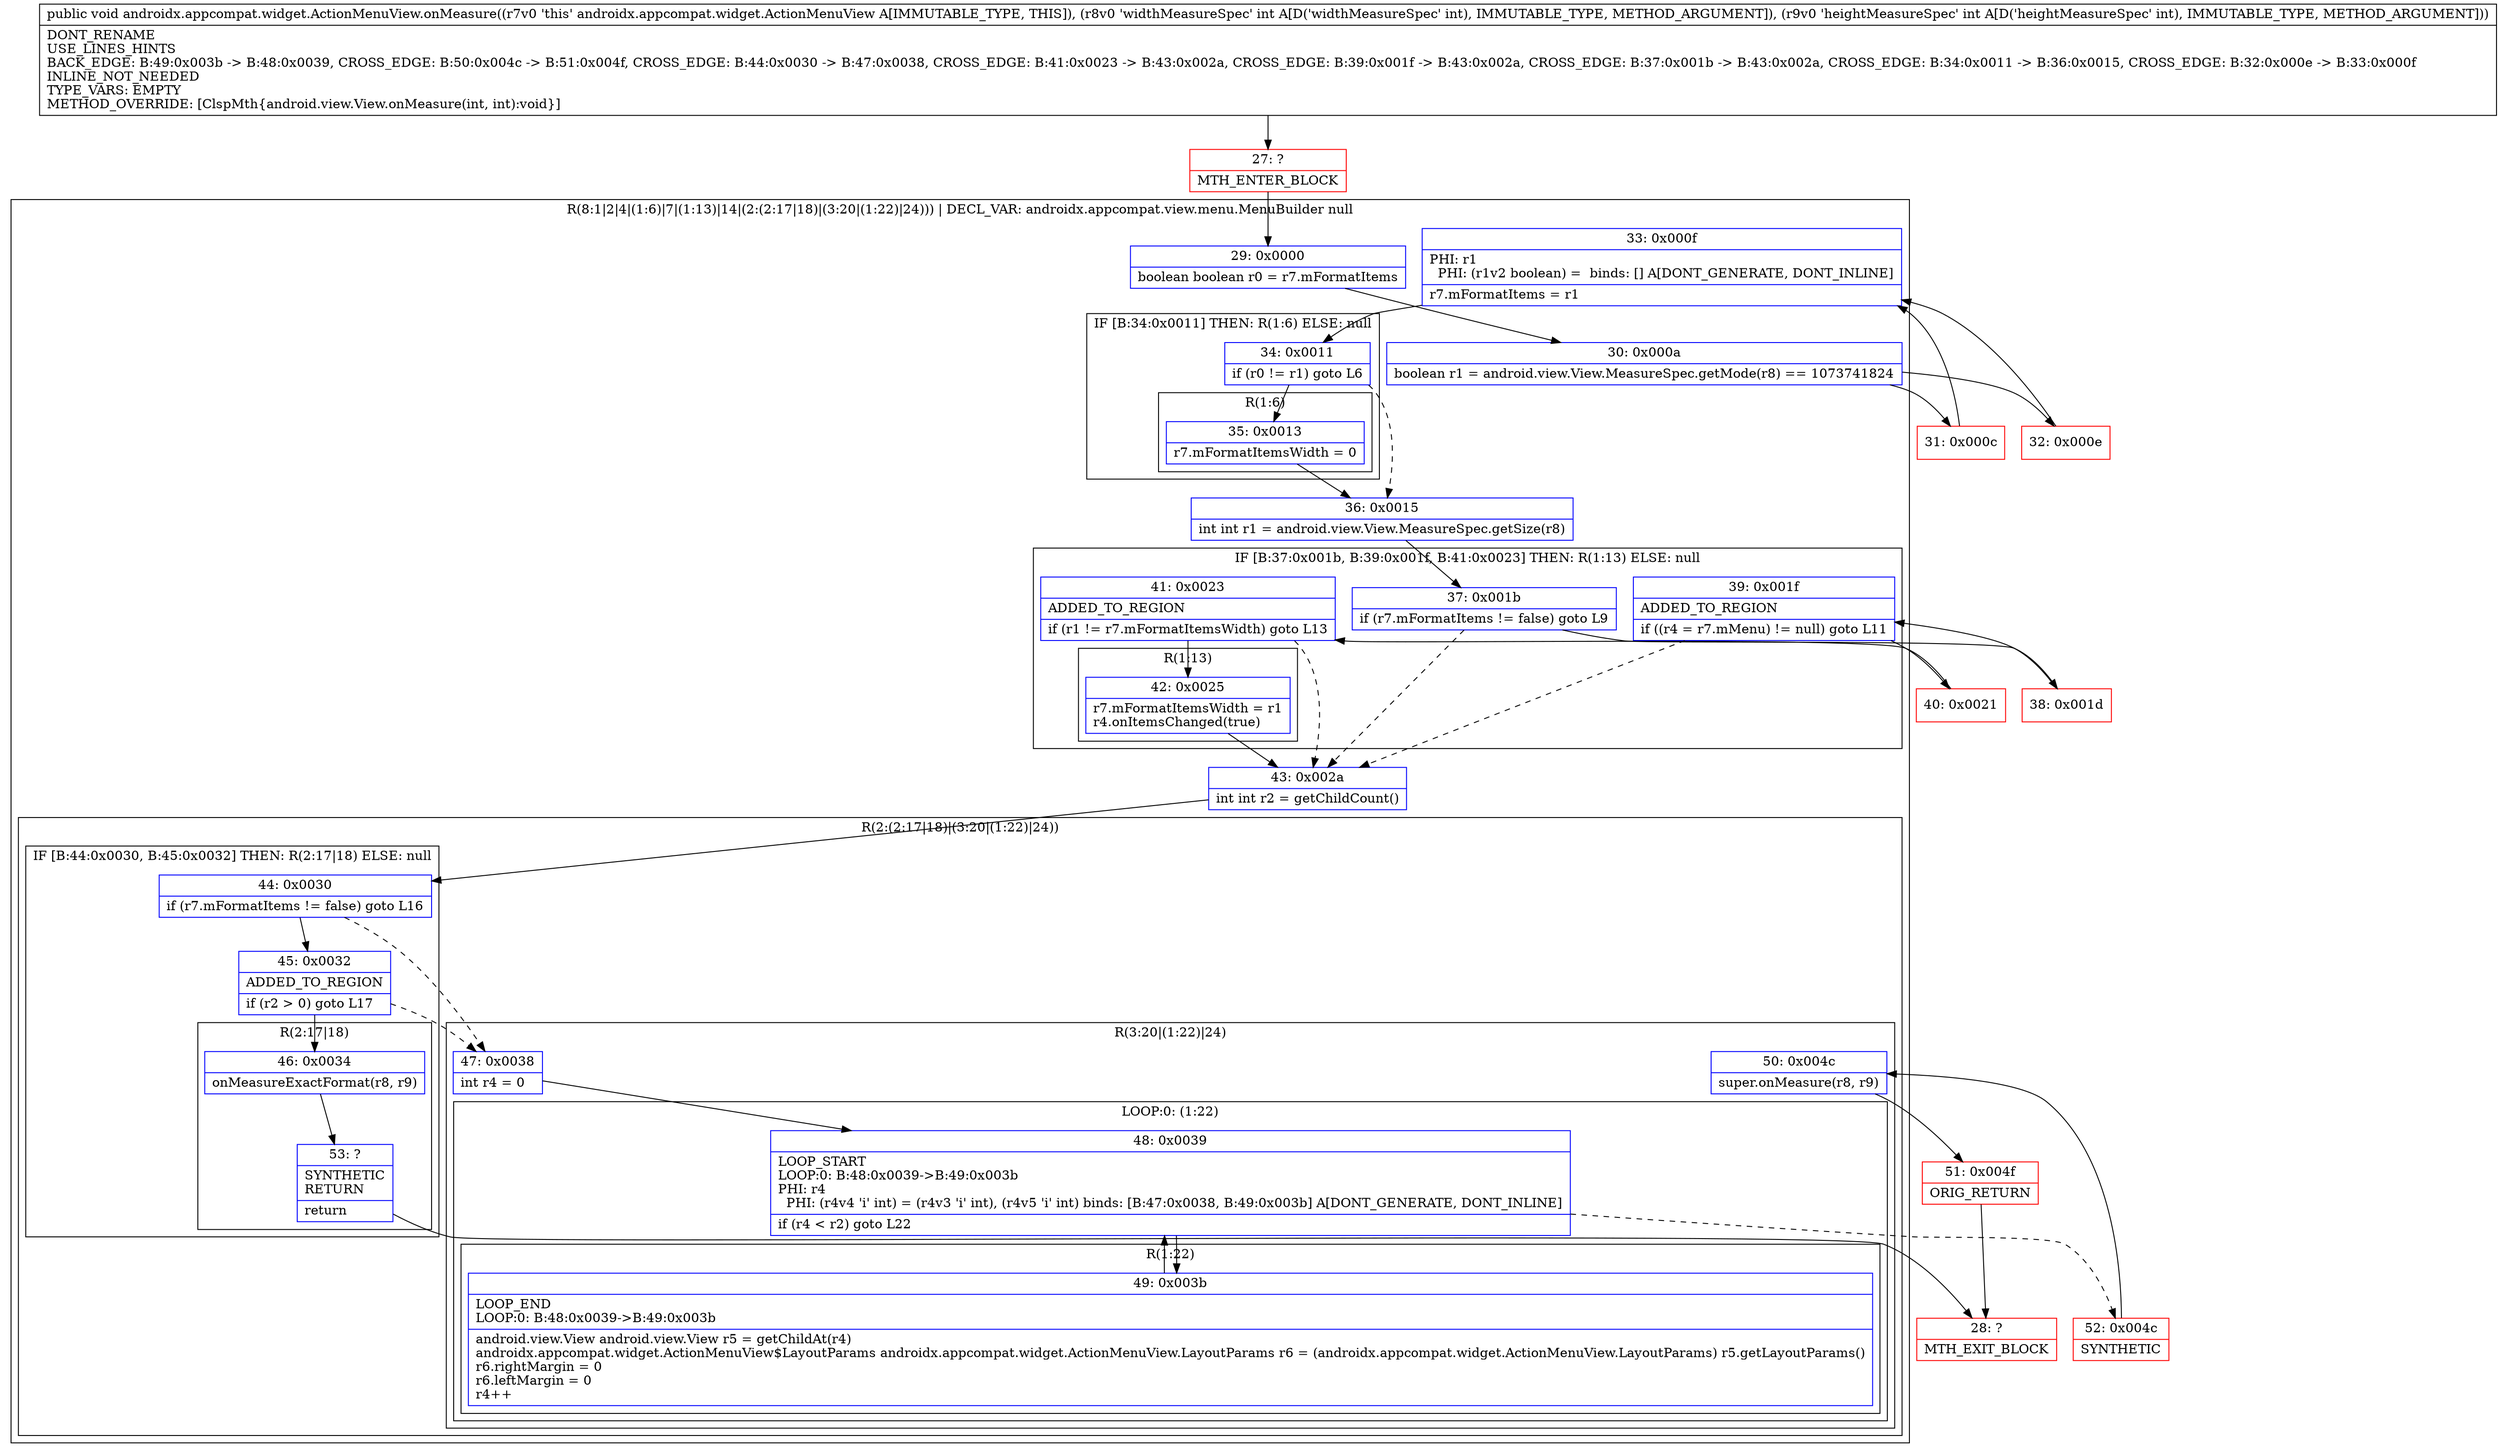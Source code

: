 digraph "CFG forandroidx.appcompat.widget.ActionMenuView.onMeasure(II)V" {
subgraph cluster_Region_44315834 {
label = "R(8:1|2|4|(1:6)|7|(1:13)|14|(2:(2:17|18)|(3:20|(1:22)|24))) | DECL_VAR: androidx.appcompat.view.menu.MenuBuilder null\l";
node [shape=record,color=blue];
Node_29 [shape=record,label="{29\:\ 0x0000|boolean boolean r0 = r7.mFormatItems\l}"];
Node_30 [shape=record,label="{30\:\ 0x000a|boolean r1 = android.view.View.MeasureSpec.getMode(r8) == 1073741824\l}"];
Node_33 [shape=record,label="{33\:\ 0x000f|PHI: r1 \l  PHI: (r1v2 boolean) =  binds: [] A[DONT_GENERATE, DONT_INLINE]\l|r7.mFormatItems = r1\l}"];
subgraph cluster_IfRegion_1071507817 {
label = "IF [B:34:0x0011] THEN: R(1:6) ELSE: null";
node [shape=record,color=blue];
Node_34 [shape=record,label="{34\:\ 0x0011|if (r0 != r1) goto L6\l}"];
subgraph cluster_Region_1564008863 {
label = "R(1:6)";
node [shape=record,color=blue];
Node_35 [shape=record,label="{35\:\ 0x0013|r7.mFormatItemsWidth = 0\l}"];
}
}
Node_36 [shape=record,label="{36\:\ 0x0015|int int r1 = android.view.View.MeasureSpec.getSize(r8)\l}"];
subgraph cluster_IfRegion_2018344270 {
label = "IF [B:37:0x001b, B:39:0x001f, B:41:0x0023] THEN: R(1:13) ELSE: null";
node [shape=record,color=blue];
Node_37 [shape=record,label="{37\:\ 0x001b|if (r7.mFormatItems != false) goto L9\l}"];
Node_39 [shape=record,label="{39\:\ 0x001f|ADDED_TO_REGION\l|if ((r4 = r7.mMenu) != null) goto L11\l}"];
Node_41 [shape=record,label="{41\:\ 0x0023|ADDED_TO_REGION\l|if (r1 != r7.mFormatItemsWidth) goto L13\l}"];
subgraph cluster_Region_654883175 {
label = "R(1:13)";
node [shape=record,color=blue];
Node_42 [shape=record,label="{42\:\ 0x0025|r7.mFormatItemsWidth = r1\lr4.onItemsChanged(true)\l}"];
}
}
Node_43 [shape=record,label="{43\:\ 0x002a|int int r2 = getChildCount()\l}"];
subgraph cluster_Region_544608999 {
label = "R(2:(2:17|18)|(3:20|(1:22)|24))";
node [shape=record,color=blue];
subgraph cluster_IfRegion_69880024 {
label = "IF [B:44:0x0030, B:45:0x0032] THEN: R(2:17|18) ELSE: null";
node [shape=record,color=blue];
Node_44 [shape=record,label="{44\:\ 0x0030|if (r7.mFormatItems != false) goto L16\l}"];
Node_45 [shape=record,label="{45\:\ 0x0032|ADDED_TO_REGION\l|if (r2 \> 0) goto L17\l}"];
subgraph cluster_Region_544486974 {
label = "R(2:17|18)";
node [shape=record,color=blue];
Node_46 [shape=record,label="{46\:\ 0x0034|onMeasureExactFormat(r8, r9)\l}"];
Node_53 [shape=record,label="{53\:\ ?|SYNTHETIC\lRETURN\l|return\l}"];
}
}
subgraph cluster_Region_1205391195 {
label = "R(3:20|(1:22)|24)";
node [shape=record,color=blue];
Node_47 [shape=record,label="{47\:\ 0x0038|int r4 = 0\l}"];
subgraph cluster_LoopRegion_1416392597 {
label = "LOOP:0: (1:22)";
node [shape=record,color=blue];
Node_48 [shape=record,label="{48\:\ 0x0039|LOOP_START\lLOOP:0: B:48:0x0039\-\>B:49:0x003b\lPHI: r4 \l  PHI: (r4v4 'i' int) = (r4v3 'i' int), (r4v5 'i' int) binds: [B:47:0x0038, B:49:0x003b] A[DONT_GENERATE, DONT_INLINE]\l|if (r4 \< r2) goto L22\l}"];
subgraph cluster_Region_637109574 {
label = "R(1:22)";
node [shape=record,color=blue];
Node_49 [shape=record,label="{49\:\ 0x003b|LOOP_END\lLOOP:0: B:48:0x0039\-\>B:49:0x003b\l|android.view.View android.view.View r5 = getChildAt(r4)\landroidx.appcompat.widget.ActionMenuView$LayoutParams androidx.appcompat.widget.ActionMenuView.LayoutParams r6 = (androidx.appcompat.widget.ActionMenuView.LayoutParams) r5.getLayoutParams()\lr6.rightMargin = 0\lr6.leftMargin = 0\lr4++\l}"];
}
}
Node_50 [shape=record,label="{50\:\ 0x004c|super.onMeasure(r8, r9)\l}"];
}
}
}
Node_27 [shape=record,color=red,label="{27\:\ ?|MTH_ENTER_BLOCK\l}"];
Node_31 [shape=record,color=red,label="{31\:\ 0x000c}"];
Node_38 [shape=record,color=red,label="{38\:\ 0x001d}"];
Node_40 [shape=record,color=red,label="{40\:\ 0x0021}"];
Node_28 [shape=record,color=red,label="{28\:\ ?|MTH_EXIT_BLOCK\l}"];
Node_52 [shape=record,color=red,label="{52\:\ 0x004c|SYNTHETIC\l}"];
Node_51 [shape=record,color=red,label="{51\:\ 0x004f|ORIG_RETURN\l}"];
Node_32 [shape=record,color=red,label="{32\:\ 0x000e}"];
MethodNode[shape=record,label="{public void androidx.appcompat.widget.ActionMenuView.onMeasure((r7v0 'this' androidx.appcompat.widget.ActionMenuView A[IMMUTABLE_TYPE, THIS]), (r8v0 'widthMeasureSpec' int A[D('widthMeasureSpec' int), IMMUTABLE_TYPE, METHOD_ARGUMENT]), (r9v0 'heightMeasureSpec' int A[D('heightMeasureSpec' int), IMMUTABLE_TYPE, METHOD_ARGUMENT]))  | DONT_RENAME\lUSE_LINES_HINTS\lBACK_EDGE: B:49:0x003b \-\> B:48:0x0039, CROSS_EDGE: B:50:0x004c \-\> B:51:0x004f, CROSS_EDGE: B:44:0x0030 \-\> B:47:0x0038, CROSS_EDGE: B:41:0x0023 \-\> B:43:0x002a, CROSS_EDGE: B:39:0x001f \-\> B:43:0x002a, CROSS_EDGE: B:37:0x001b \-\> B:43:0x002a, CROSS_EDGE: B:34:0x0011 \-\> B:36:0x0015, CROSS_EDGE: B:32:0x000e \-\> B:33:0x000f\lINLINE_NOT_NEEDED\lTYPE_VARS: EMPTY\lMETHOD_OVERRIDE: [ClspMth\{android.view.View.onMeasure(int, int):void\}]\l}"];
MethodNode -> Node_27;Node_29 -> Node_30;
Node_30 -> Node_31;
Node_30 -> Node_32;
Node_33 -> Node_34;
Node_34 -> Node_35;
Node_34 -> Node_36[style=dashed];
Node_35 -> Node_36;
Node_36 -> Node_37;
Node_37 -> Node_38;
Node_37 -> Node_43[style=dashed];
Node_39 -> Node_40;
Node_39 -> Node_43[style=dashed];
Node_41 -> Node_42;
Node_41 -> Node_43[style=dashed];
Node_42 -> Node_43;
Node_43 -> Node_44;
Node_44 -> Node_45;
Node_44 -> Node_47[style=dashed];
Node_45 -> Node_46;
Node_45 -> Node_47[style=dashed];
Node_46 -> Node_53;
Node_53 -> Node_28;
Node_47 -> Node_48;
Node_48 -> Node_49;
Node_48 -> Node_52[style=dashed];
Node_49 -> Node_48;
Node_50 -> Node_51;
Node_27 -> Node_29;
Node_31 -> Node_33;
Node_38 -> Node_39;
Node_40 -> Node_41;
Node_52 -> Node_50;
Node_51 -> Node_28;
Node_32 -> Node_33;
}

